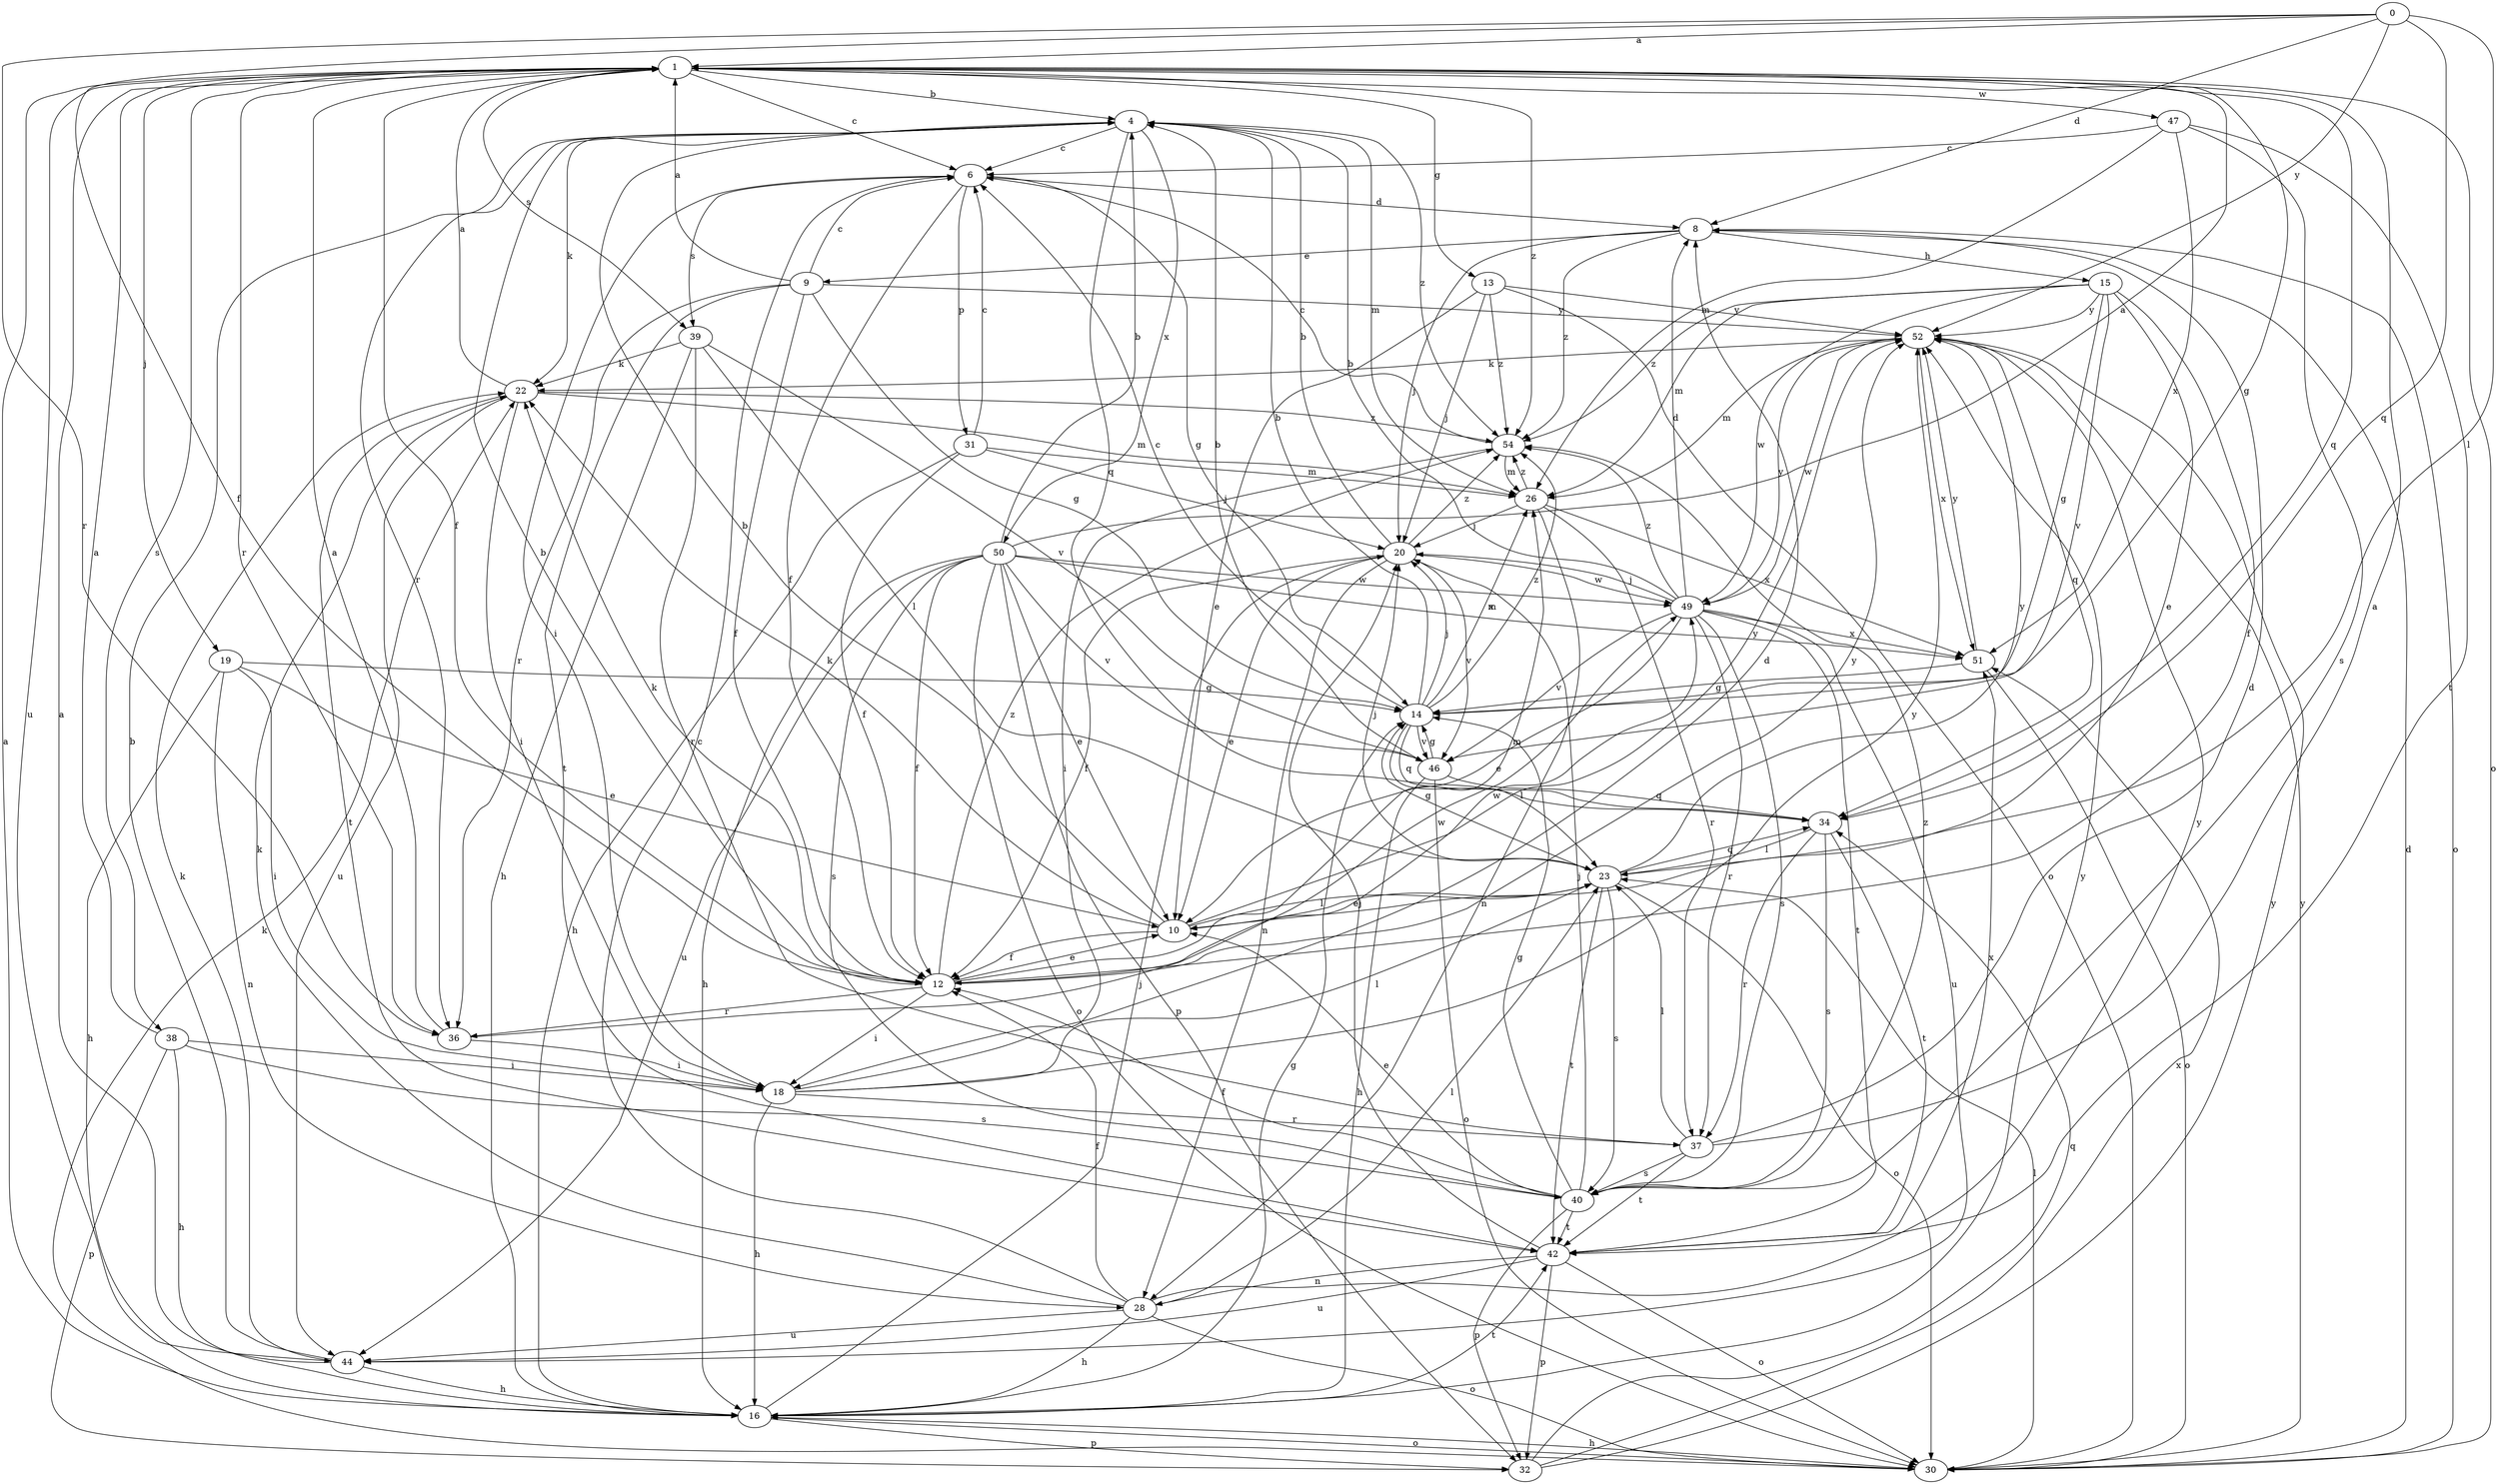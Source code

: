 strict digraph  {
0;
1;
4;
6;
8;
9;
10;
12;
13;
14;
15;
16;
18;
19;
20;
22;
23;
26;
28;
30;
31;
32;
34;
36;
37;
38;
39;
40;
42;
44;
46;
47;
49;
50;
51;
52;
54;
0 -> 1  [label=a];
0 -> 8  [label=d];
0 -> 12  [label=f];
0 -> 23  [label=l];
0 -> 34  [label=q];
0 -> 36  [label=r];
0 -> 52  [label=y];
1 -> 4  [label=b];
1 -> 6  [label=c];
1 -> 12  [label=f];
1 -> 13  [label=g];
1 -> 14  [label=g];
1 -> 19  [label=j];
1 -> 30  [label=o];
1 -> 34  [label=q];
1 -> 36  [label=r];
1 -> 38  [label=s];
1 -> 39  [label=s];
1 -> 44  [label=u];
1 -> 47  [label=w];
1 -> 54  [label=z];
4 -> 6  [label=c];
4 -> 22  [label=k];
4 -> 26  [label=m];
4 -> 34  [label=q];
4 -> 36  [label=r];
4 -> 50  [label=x];
4 -> 54  [label=z];
6 -> 8  [label=d];
6 -> 12  [label=f];
6 -> 14  [label=g];
6 -> 18  [label=i];
6 -> 31  [label=p];
6 -> 39  [label=s];
8 -> 9  [label=e];
8 -> 15  [label=h];
8 -> 20  [label=j];
8 -> 30  [label=o];
8 -> 54  [label=z];
9 -> 1  [label=a];
9 -> 6  [label=c];
9 -> 12  [label=f];
9 -> 14  [label=g];
9 -> 36  [label=r];
9 -> 42  [label=t];
9 -> 52  [label=y];
10 -> 4  [label=b];
10 -> 12  [label=f];
10 -> 22  [label=k];
10 -> 23  [label=l];
10 -> 52  [label=y];
12 -> 4  [label=b];
12 -> 10  [label=e];
12 -> 18  [label=i];
12 -> 22  [label=k];
12 -> 26  [label=m];
12 -> 36  [label=r];
12 -> 49  [label=w];
12 -> 52  [label=y];
12 -> 54  [label=z];
13 -> 10  [label=e];
13 -> 20  [label=j];
13 -> 30  [label=o];
13 -> 52  [label=y];
13 -> 54  [label=z];
14 -> 4  [label=b];
14 -> 6  [label=c];
14 -> 20  [label=j];
14 -> 23  [label=l];
14 -> 26  [label=m];
14 -> 34  [label=q];
14 -> 46  [label=v];
14 -> 54  [label=z];
15 -> 10  [label=e];
15 -> 12  [label=f];
15 -> 14  [label=g];
15 -> 26  [label=m];
15 -> 46  [label=v];
15 -> 49  [label=w];
15 -> 52  [label=y];
15 -> 54  [label=z];
16 -> 1  [label=a];
16 -> 14  [label=g];
16 -> 20  [label=j];
16 -> 30  [label=o];
16 -> 32  [label=p];
16 -> 42  [label=t];
16 -> 52  [label=y];
18 -> 8  [label=d];
18 -> 16  [label=h];
18 -> 23  [label=l];
18 -> 37  [label=r];
18 -> 52  [label=y];
19 -> 10  [label=e];
19 -> 14  [label=g];
19 -> 16  [label=h];
19 -> 18  [label=i];
19 -> 28  [label=n];
20 -> 4  [label=b];
20 -> 10  [label=e];
20 -> 12  [label=f];
20 -> 28  [label=n];
20 -> 46  [label=v];
20 -> 49  [label=w];
20 -> 54  [label=z];
22 -> 1  [label=a];
22 -> 18  [label=i];
22 -> 26  [label=m];
22 -> 42  [label=t];
22 -> 44  [label=u];
22 -> 54  [label=z];
23 -> 10  [label=e];
23 -> 14  [label=g];
23 -> 20  [label=j];
23 -> 30  [label=o];
23 -> 34  [label=q];
23 -> 40  [label=s];
23 -> 42  [label=t];
23 -> 52  [label=y];
26 -> 20  [label=j];
26 -> 28  [label=n];
26 -> 37  [label=r];
26 -> 51  [label=x];
26 -> 54  [label=z];
28 -> 6  [label=c];
28 -> 12  [label=f];
28 -> 16  [label=h];
28 -> 22  [label=k];
28 -> 23  [label=l];
28 -> 30  [label=o];
28 -> 44  [label=u];
28 -> 52  [label=y];
30 -> 8  [label=d];
30 -> 16  [label=h];
30 -> 22  [label=k];
30 -> 23  [label=l];
30 -> 52  [label=y];
31 -> 6  [label=c];
31 -> 12  [label=f];
31 -> 16  [label=h];
31 -> 20  [label=j];
31 -> 26  [label=m];
32 -> 34  [label=q];
32 -> 51  [label=x];
32 -> 52  [label=y];
34 -> 23  [label=l];
34 -> 37  [label=r];
34 -> 40  [label=s];
34 -> 42  [label=t];
36 -> 1  [label=a];
36 -> 18  [label=i];
36 -> 49  [label=w];
37 -> 1  [label=a];
37 -> 8  [label=d];
37 -> 23  [label=l];
37 -> 40  [label=s];
37 -> 42  [label=t];
38 -> 1  [label=a];
38 -> 16  [label=h];
38 -> 18  [label=i];
38 -> 32  [label=p];
38 -> 40  [label=s];
39 -> 16  [label=h];
39 -> 22  [label=k];
39 -> 23  [label=l];
39 -> 37  [label=r];
39 -> 46  [label=v];
40 -> 10  [label=e];
40 -> 12  [label=f];
40 -> 14  [label=g];
40 -> 20  [label=j];
40 -> 32  [label=p];
40 -> 42  [label=t];
40 -> 54  [label=z];
42 -> 20  [label=j];
42 -> 28  [label=n];
42 -> 30  [label=o];
42 -> 32  [label=p];
42 -> 44  [label=u];
42 -> 51  [label=x];
44 -> 1  [label=a];
44 -> 4  [label=b];
44 -> 16  [label=h];
44 -> 22  [label=k];
46 -> 4  [label=b];
46 -> 14  [label=g];
46 -> 16  [label=h];
46 -> 30  [label=o];
46 -> 34  [label=q];
47 -> 6  [label=c];
47 -> 26  [label=m];
47 -> 40  [label=s];
47 -> 42  [label=t];
47 -> 51  [label=x];
49 -> 4  [label=b];
49 -> 8  [label=d];
49 -> 10  [label=e];
49 -> 20  [label=j];
49 -> 37  [label=r];
49 -> 40  [label=s];
49 -> 42  [label=t];
49 -> 44  [label=u];
49 -> 46  [label=v];
49 -> 51  [label=x];
49 -> 52  [label=y];
49 -> 54  [label=z];
50 -> 1  [label=a];
50 -> 4  [label=b];
50 -> 10  [label=e];
50 -> 12  [label=f];
50 -> 16  [label=h];
50 -> 30  [label=o];
50 -> 32  [label=p];
50 -> 40  [label=s];
50 -> 44  [label=u];
50 -> 46  [label=v];
50 -> 49  [label=w];
50 -> 51  [label=x];
51 -> 14  [label=g];
51 -> 30  [label=o];
51 -> 52  [label=y];
52 -> 22  [label=k];
52 -> 26  [label=m];
52 -> 34  [label=q];
52 -> 49  [label=w];
52 -> 51  [label=x];
54 -> 6  [label=c];
54 -> 18  [label=i];
54 -> 26  [label=m];
}

